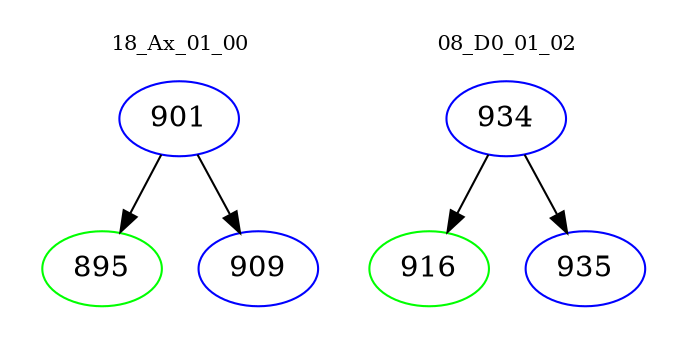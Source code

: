 digraph{
subgraph cluster_0 {
color = white
label = "18_Ax_01_00";
fontsize=10;
T0_901 [label="901", color="blue"]
T0_901 -> T0_895 [color="black"]
T0_895 [label="895", color="green"]
T0_901 -> T0_909 [color="black"]
T0_909 [label="909", color="blue"]
}
subgraph cluster_1 {
color = white
label = "08_D0_01_02";
fontsize=10;
T1_934 [label="934", color="blue"]
T1_934 -> T1_916 [color="black"]
T1_916 [label="916", color="green"]
T1_934 -> T1_935 [color="black"]
T1_935 [label="935", color="blue"]
}
}

